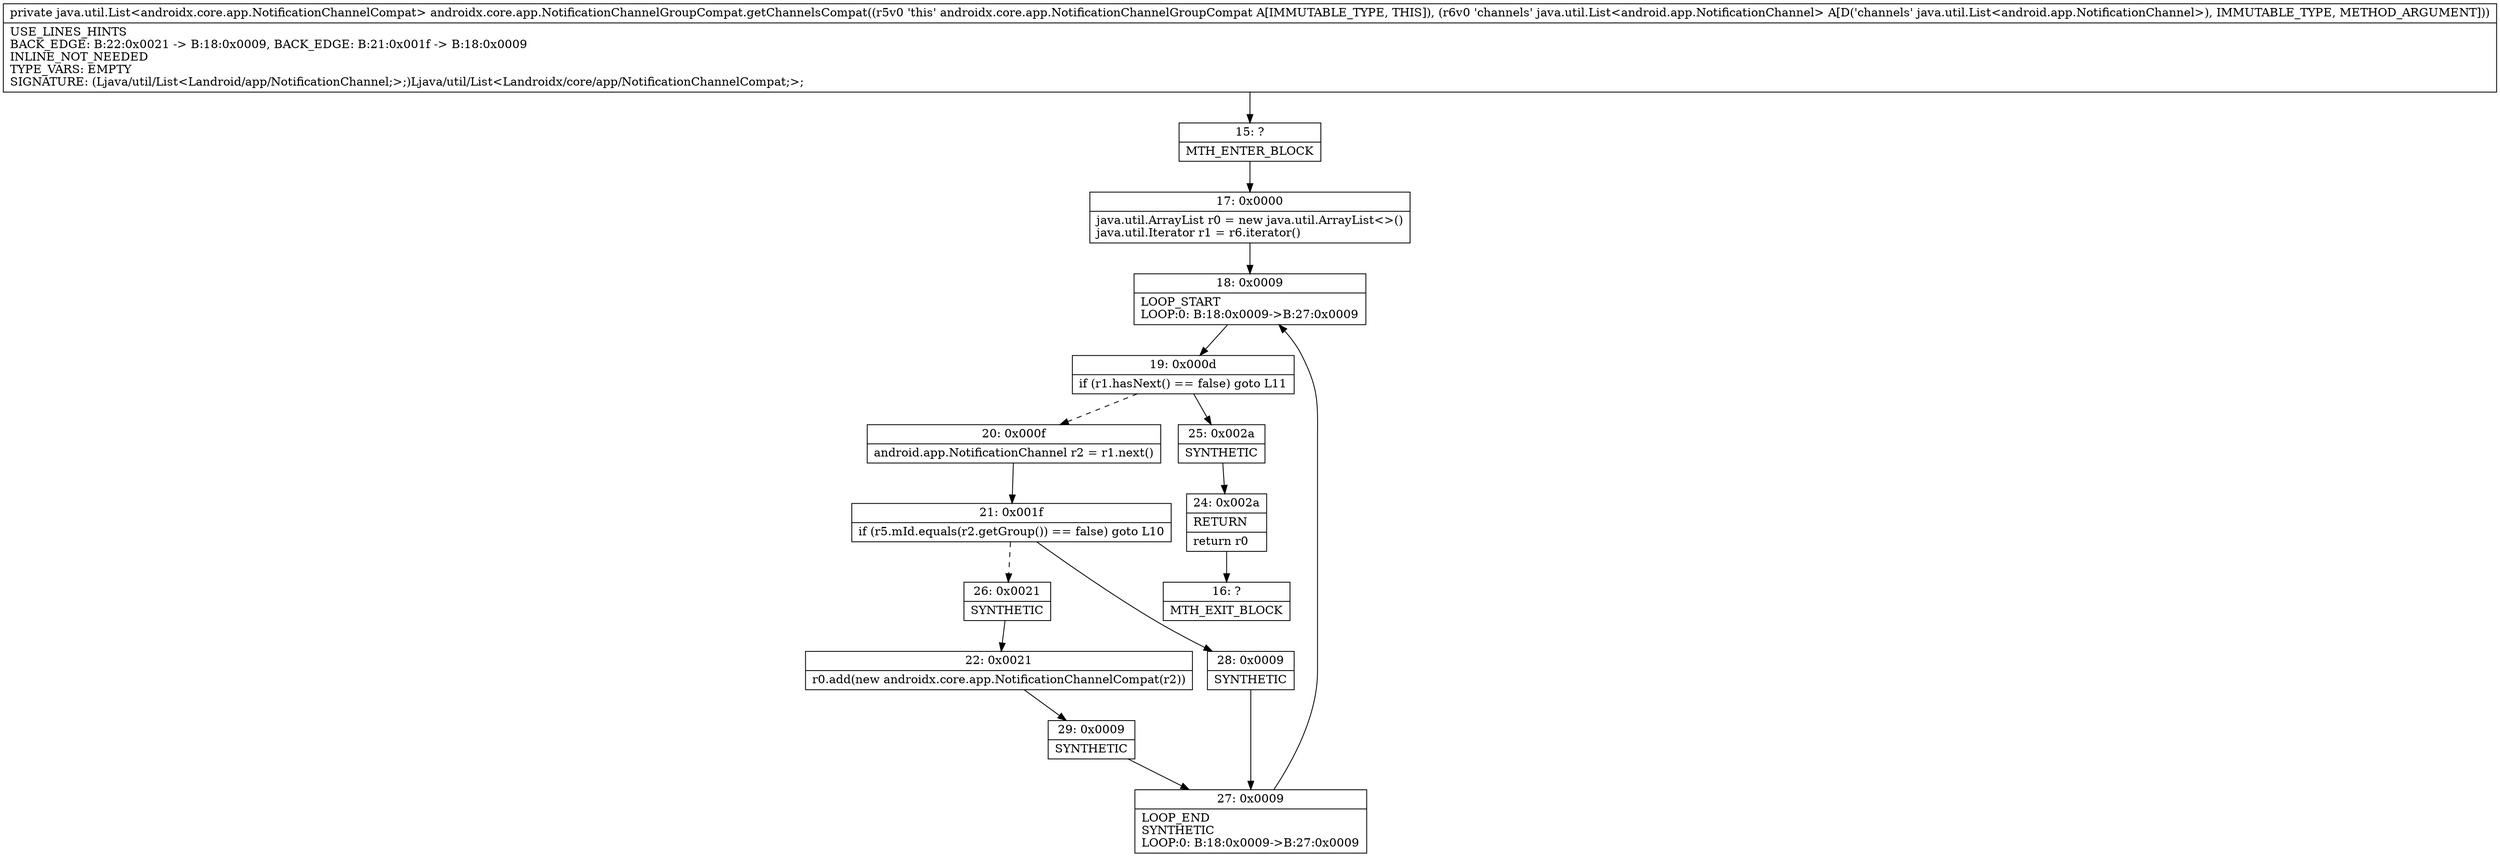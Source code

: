 digraph "CFG forandroidx.core.app.NotificationChannelGroupCompat.getChannelsCompat(Ljava\/util\/List;)Ljava\/util\/List;" {
Node_15 [shape=record,label="{15\:\ ?|MTH_ENTER_BLOCK\l}"];
Node_17 [shape=record,label="{17\:\ 0x0000|java.util.ArrayList r0 = new java.util.ArrayList\<\>()\ljava.util.Iterator r1 = r6.iterator()\l}"];
Node_18 [shape=record,label="{18\:\ 0x0009|LOOP_START\lLOOP:0: B:18:0x0009\-\>B:27:0x0009\l}"];
Node_19 [shape=record,label="{19\:\ 0x000d|if (r1.hasNext() == false) goto L11\l}"];
Node_20 [shape=record,label="{20\:\ 0x000f|android.app.NotificationChannel r2 = r1.next()\l}"];
Node_21 [shape=record,label="{21\:\ 0x001f|if (r5.mId.equals(r2.getGroup()) == false) goto L10\l}"];
Node_26 [shape=record,label="{26\:\ 0x0021|SYNTHETIC\l}"];
Node_22 [shape=record,label="{22\:\ 0x0021|r0.add(new androidx.core.app.NotificationChannelCompat(r2))\l}"];
Node_29 [shape=record,label="{29\:\ 0x0009|SYNTHETIC\l}"];
Node_27 [shape=record,label="{27\:\ 0x0009|LOOP_END\lSYNTHETIC\lLOOP:0: B:18:0x0009\-\>B:27:0x0009\l}"];
Node_28 [shape=record,label="{28\:\ 0x0009|SYNTHETIC\l}"];
Node_25 [shape=record,label="{25\:\ 0x002a|SYNTHETIC\l}"];
Node_24 [shape=record,label="{24\:\ 0x002a|RETURN\l|return r0\l}"];
Node_16 [shape=record,label="{16\:\ ?|MTH_EXIT_BLOCK\l}"];
MethodNode[shape=record,label="{private java.util.List\<androidx.core.app.NotificationChannelCompat\> androidx.core.app.NotificationChannelGroupCompat.getChannelsCompat((r5v0 'this' androidx.core.app.NotificationChannelGroupCompat A[IMMUTABLE_TYPE, THIS]), (r6v0 'channels' java.util.List\<android.app.NotificationChannel\> A[D('channels' java.util.List\<android.app.NotificationChannel\>), IMMUTABLE_TYPE, METHOD_ARGUMENT]))  | USE_LINES_HINTS\lBACK_EDGE: B:22:0x0021 \-\> B:18:0x0009, BACK_EDGE: B:21:0x001f \-\> B:18:0x0009\lINLINE_NOT_NEEDED\lTYPE_VARS: EMPTY\lSIGNATURE: (Ljava\/util\/List\<Landroid\/app\/NotificationChannel;\>;)Ljava\/util\/List\<Landroidx\/core\/app\/NotificationChannelCompat;\>;\l}"];
MethodNode -> Node_15;Node_15 -> Node_17;
Node_17 -> Node_18;
Node_18 -> Node_19;
Node_19 -> Node_20[style=dashed];
Node_19 -> Node_25;
Node_20 -> Node_21;
Node_21 -> Node_26[style=dashed];
Node_21 -> Node_28;
Node_26 -> Node_22;
Node_22 -> Node_29;
Node_29 -> Node_27;
Node_27 -> Node_18;
Node_28 -> Node_27;
Node_25 -> Node_24;
Node_24 -> Node_16;
}


